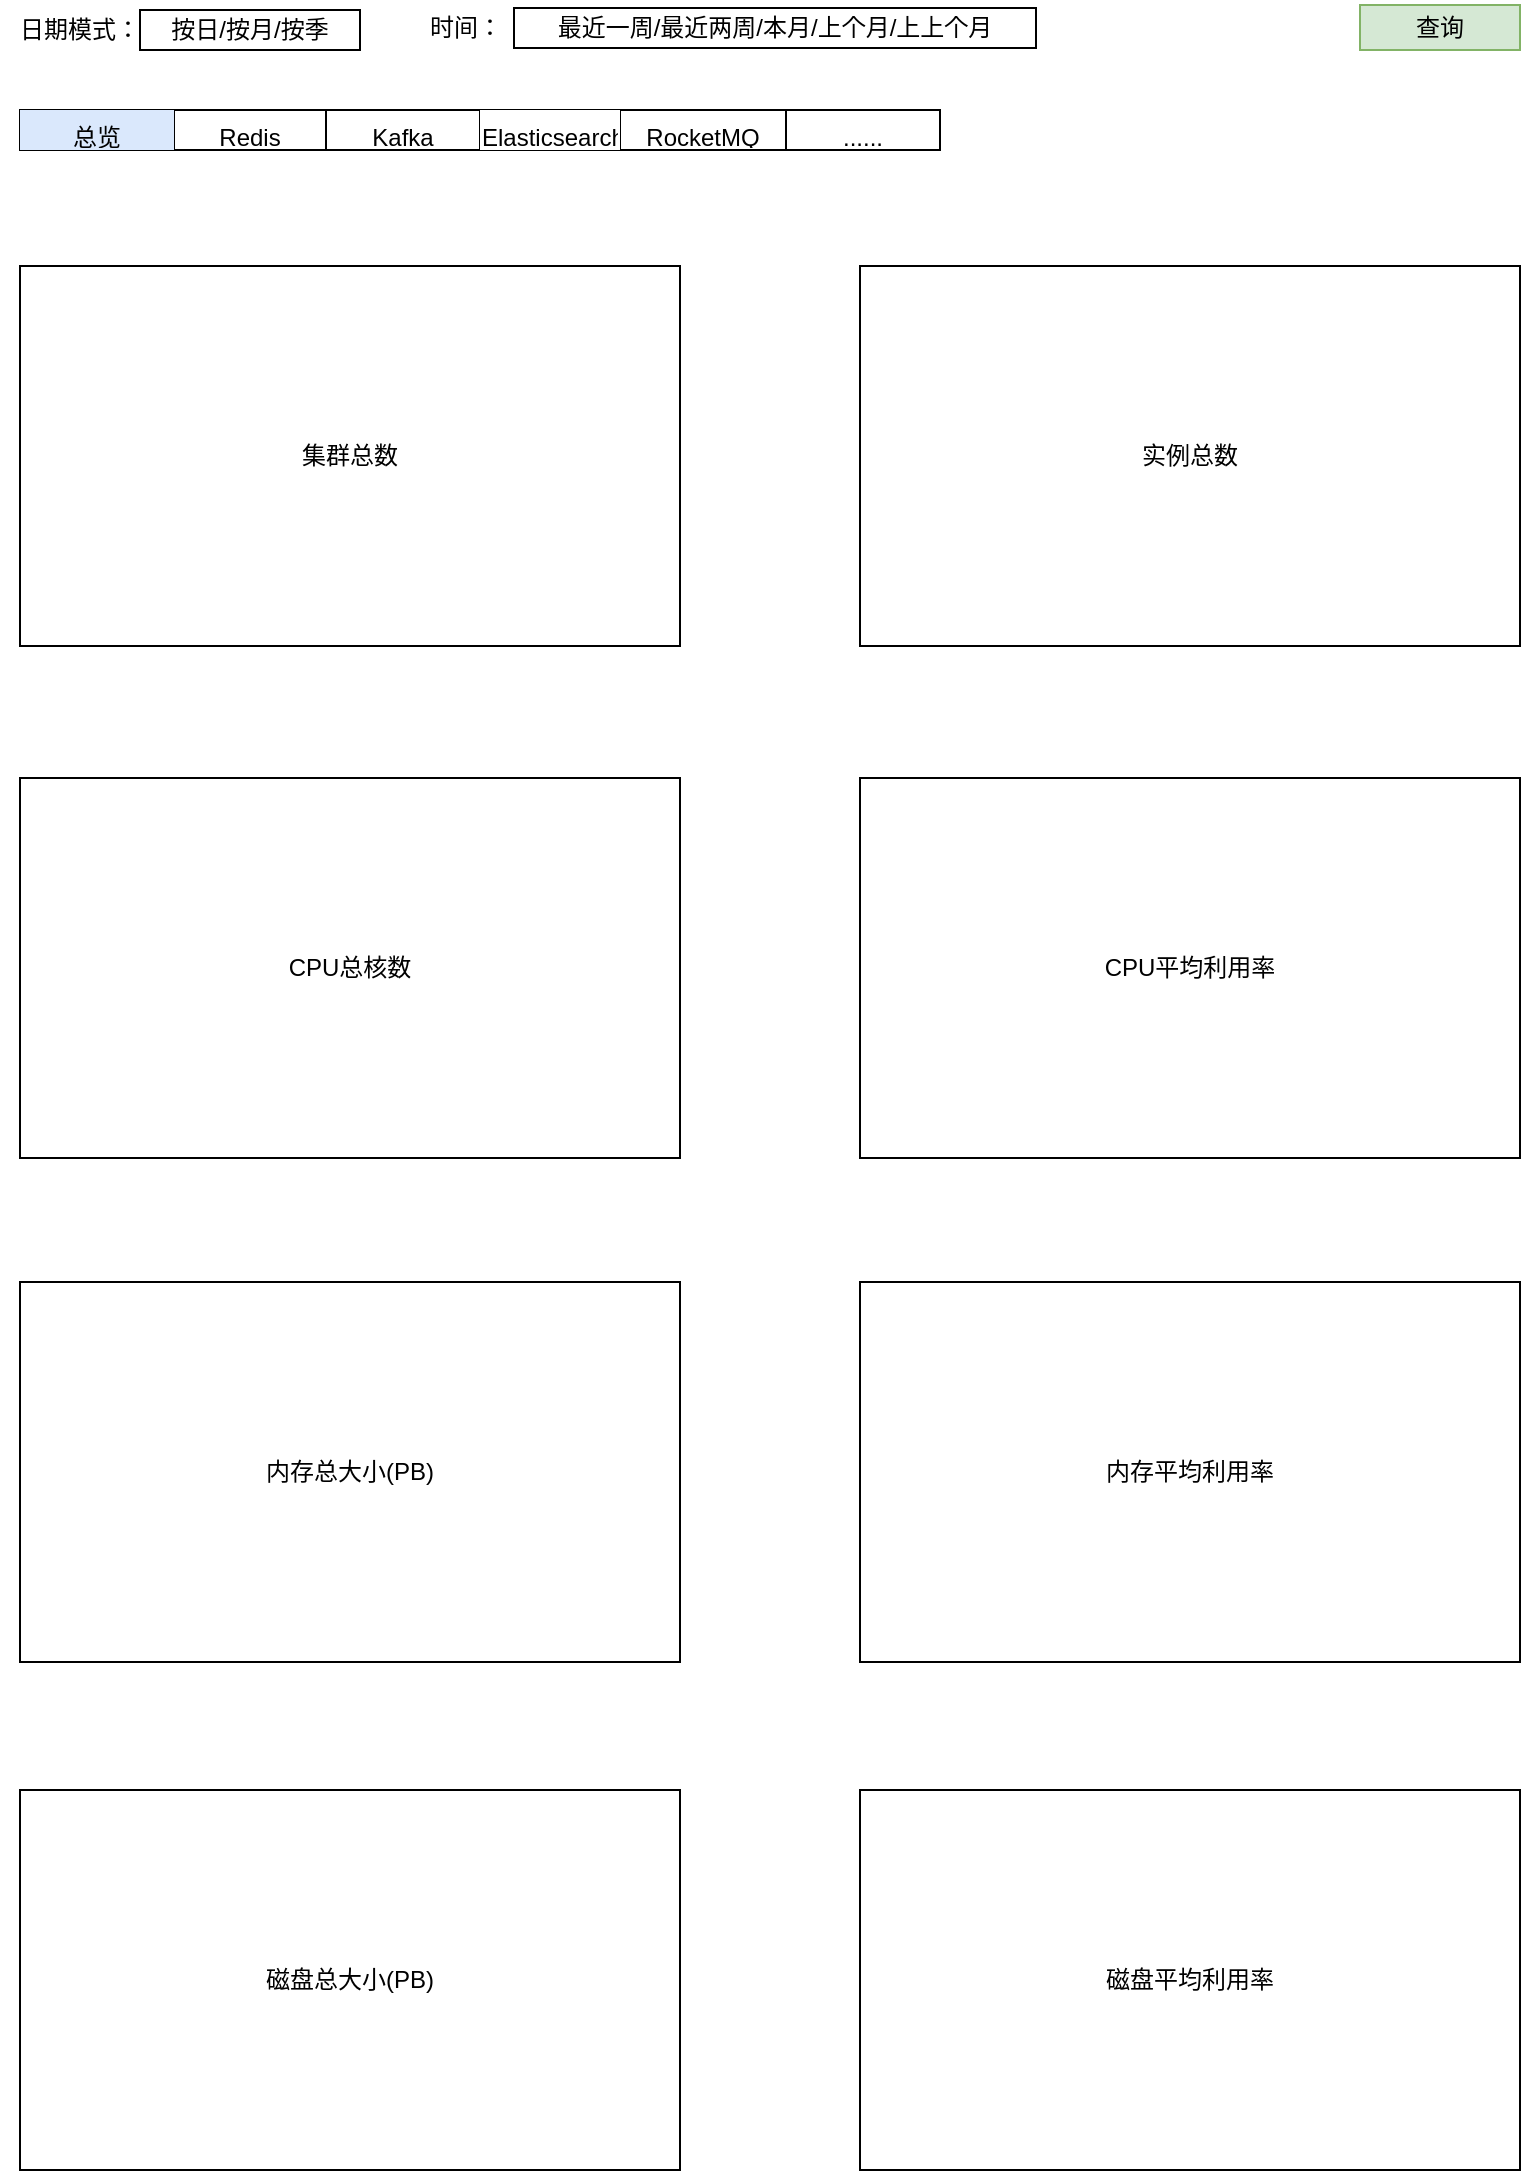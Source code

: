 <mxfile version="22.0.8" type="github">
  <diagram name="第 1 页" id="tmyF7SlPsl8rCP0N53rC">
    <mxGraphModel dx="1434" dy="1873" grid="1" gridSize="10" guides="1" tooltips="1" connect="1" arrows="1" fold="1" page="1" pageScale="1" pageWidth="827" pageHeight="1169" math="0" shadow="0">
      <root>
        <mxCell id="0" />
        <mxCell id="1" parent="0" />
        <mxCell id="cnZNmyKkZTTiQ0E7COry-2" value="按日/按月/按季" style="rounded=0;whiteSpace=wrap;html=1;" vertex="1" parent="1">
          <mxGeometry x="94" y="-1150" width="110" height="20" as="geometry" />
        </mxCell>
        <mxCell id="cnZNmyKkZTTiQ0E7COry-6" value="最近一周/最近两周/本月/上个月/上上个月" style="rounded=0;whiteSpace=wrap;html=1;" vertex="1" parent="1">
          <mxGeometry x="281" y="-1151" width="261" height="20" as="geometry" />
        </mxCell>
        <mxCell id="cnZNmyKkZTTiQ0E7COry-7" value="日期模式：" style="text;html=1;strokeColor=none;fillColor=none;align=center;verticalAlign=middle;whiteSpace=wrap;rounded=0;" vertex="1" parent="1">
          <mxGeometry x="24" y="-1155" width="80" height="30" as="geometry" />
        </mxCell>
        <mxCell id="cnZNmyKkZTTiQ0E7COry-8" value="时间：" style="text;html=1;strokeColor=none;fillColor=none;align=center;verticalAlign=middle;whiteSpace=wrap;rounded=0;" vertex="1" parent="1">
          <mxGeometry x="234" y="-1154" width="46" height="25" as="geometry" />
        </mxCell>
        <mxCell id="cnZNmyKkZTTiQ0E7COry-9" value="查询" style="text;html=1;strokeColor=#82b366;fillColor=#d5e8d4;align=center;verticalAlign=middle;whiteSpace=wrap;rounded=0;" vertex="1" parent="1">
          <mxGeometry x="704" y="-1152.5" width="80" height="22.5" as="geometry" />
        </mxCell>
        <mxCell id="cnZNmyKkZTTiQ0E7COry-12" value="集群总数" style="rounded=0;whiteSpace=wrap;html=1;" vertex="1" parent="1">
          <mxGeometry x="34" y="-1022" width="330" height="190" as="geometry" />
        </mxCell>
        <mxCell id="cnZNmyKkZTTiQ0E7COry-13" value="实例总数" style="rounded=0;whiteSpace=wrap;html=1;" vertex="1" parent="1">
          <mxGeometry x="454" y="-1022" width="330" height="190" as="geometry" />
        </mxCell>
        <mxCell id="cnZNmyKkZTTiQ0E7COry-14" value="CPU总核数" style="rounded=0;whiteSpace=wrap;html=1;" vertex="1" parent="1">
          <mxGeometry x="34" y="-766" width="330" height="190" as="geometry" />
        </mxCell>
        <mxCell id="cnZNmyKkZTTiQ0E7COry-15" value="CPU平均利用率" style="rounded=0;whiteSpace=wrap;html=1;" vertex="1" parent="1">
          <mxGeometry x="454" y="-766" width="330" height="190" as="geometry" />
        </mxCell>
        <mxCell id="cnZNmyKkZTTiQ0E7COry-16" value="内存总大小(PB)" style="rounded=0;whiteSpace=wrap;html=1;" vertex="1" parent="1">
          <mxGeometry x="34" y="-514" width="330" height="190" as="geometry" />
        </mxCell>
        <mxCell id="cnZNmyKkZTTiQ0E7COry-17" value="内存平均利用率" style="rounded=0;whiteSpace=wrap;html=1;" vertex="1" parent="1">
          <mxGeometry x="454" y="-514" width="330" height="190" as="geometry" />
        </mxCell>
        <mxCell id="cnZNmyKkZTTiQ0E7COry-18" value="磁盘总大小(PB)" style="rounded=0;whiteSpace=wrap;html=1;" vertex="1" parent="1">
          <mxGeometry x="34" y="-260" width="330" height="190" as="geometry" />
        </mxCell>
        <mxCell id="cnZNmyKkZTTiQ0E7COry-19" value="磁盘平均利用率" style="rounded=0;whiteSpace=wrap;html=1;" vertex="1" parent="1">
          <mxGeometry x="454" y="-260" width="330" height="190" as="geometry" />
        </mxCell>
        <mxCell id="cnZNmyKkZTTiQ0E7COry-22" value="" style="shape=table;startSize=0;container=1;collapsible=0;childLayout=tableLayout;fontSize=16;" vertex="1" parent="1">
          <mxGeometry x="34" y="-1100" width="230" height="20" as="geometry" />
        </mxCell>
        <mxCell id="cnZNmyKkZTTiQ0E7COry-31" value="" style="shape=tableRow;horizontal=0;startSize=0;swimlaneHead=0;swimlaneBody=0;strokeColor=inherit;top=0;left=0;bottom=0;right=0;collapsible=0;dropTarget=0;fillColor=none;points=[[0,0.5],[1,0.5]];portConstraint=eastwest;fontSize=16;" vertex="1" parent="cnZNmyKkZTTiQ0E7COry-22">
          <mxGeometry width="230" height="20" as="geometry" />
        </mxCell>
        <mxCell id="cnZNmyKkZTTiQ0E7COry-32" value="&lt;font style=&quot;font-size: 12px;&quot;&gt;总览&lt;/font&gt;" style="shape=partialRectangle;html=1;whiteSpace=wrap;connectable=0;strokeColor=#6c8ebf;overflow=hidden;fillColor=#dae8fc;top=0;left=0;bottom=0;right=0;pointerEvents=1;fontSize=16;" vertex="1" parent="cnZNmyKkZTTiQ0E7COry-31">
          <mxGeometry width="77" height="20" as="geometry">
            <mxRectangle width="77" height="20" as="alternateBounds" />
          </mxGeometry>
        </mxCell>
        <mxCell id="cnZNmyKkZTTiQ0E7COry-33" value="&lt;font style=&quot;font-size: 12px;&quot;&gt;Redis&lt;/font&gt;" style="shape=partialRectangle;html=1;whiteSpace=wrap;connectable=0;strokeColor=inherit;overflow=hidden;fillColor=none;top=0;left=0;bottom=0;right=0;pointerEvents=1;fontSize=16;" vertex="1" parent="cnZNmyKkZTTiQ0E7COry-31">
          <mxGeometry x="77" width="76" height="20" as="geometry">
            <mxRectangle width="76" height="20" as="alternateBounds" />
          </mxGeometry>
        </mxCell>
        <mxCell id="cnZNmyKkZTTiQ0E7COry-34" value="&lt;font style=&quot;font-size: 12px;&quot;&gt;Kafka&lt;/font&gt;" style="shape=partialRectangle;html=1;whiteSpace=wrap;connectable=0;strokeColor=inherit;overflow=hidden;fillColor=none;top=0;left=0;bottom=0;right=0;pointerEvents=1;fontSize=16;" vertex="1" parent="cnZNmyKkZTTiQ0E7COry-31">
          <mxGeometry x="153" width="77" height="20" as="geometry">
            <mxRectangle width="77" height="20" as="alternateBounds" />
          </mxGeometry>
        </mxCell>
        <mxCell id="cnZNmyKkZTTiQ0E7COry-37" value="" style="shape=table;startSize=0;container=1;collapsible=0;childLayout=tableLayout;fontSize=16;" vertex="1" parent="1">
          <mxGeometry x="264" y="-1100" width="230" height="20" as="geometry" />
        </mxCell>
        <mxCell id="cnZNmyKkZTTiQ0E7COry-38" value="" style="shape=tableRow;horizontal=0;startSize=0;swimlaneHead=0;swimlaneBody=0;strokeColor=inherit;top=0;left=0;bottom=0;right=0;collapsible=0;dropTarget=0;fillColor=none;points=[[0,0.5],[1,0.5]];portConstraint=eastwest;fontSize=16;" vertex="1" parent="cnZNmyKkZTTiQ0E7COry-37">
          <mxGeometry width="230" height="20" as="geometry" />
        </mxCell>
        <mxCell id="cnZNmyKkZTTiQ0E7COry-39" value="&lt;font style=&quot;font-size: 12px;&quot;&gt;Elasticsearch&lt;/font&gt;" style="shape=partialRectangle;html=1;whiteSpace=wrap;connectable=0;overflow=hidden;top=0;left=0;bottom=0;right=0;pointerEvents=1;fontSize=16;" vertex="1" parent="cnZNmyKkZTTiQ0E7COry-38">
          <mxGeometry width="70" height="20" as="geometry">
            <mxRectangle width="70" height="20" as="alternateBounds" />
          </mxGeometry>
        </mxCell>
        <mxCell id="cnZNmyKkZTTiQ0E7COry-40" value="&lt;font style=&quot;font-size: 12px;&quot;&gt;RocketMQ&lt;/font&gt;" style="shape=partialRectangle;html=1;whiteSpace=wrap;connectable=0;strokeColor=inherit;overflow=hidden;fillColor=none;top=0;left=0;bottom=0;right=0;pointerEvents=1;fontSize=16;" vertex="1" parent="cnZNmyKkZTTiQ0E7COry-38">
          <mxGeometry x="70" width="83" height="20" as="geometry">
            <mxRectangle width="83" height="20" as="alternateBounds" />
          </mxGeometry>
        </mxCell>
        <mxCell id="cnZNmyKkZTTiQ0E7COry-41" value="&lt;span style=&quot;font-size: 12px;&quot;&gt;......&lt;/span&gt;" style="shape=partialRectangle;html=1;whiteSpace=wrap;connectable=0;strokeColor=inherit;overflow=hidden;fillColor=none;top=0;left=0;bottom=0;right=0;pointerEvents=1;fontSize=16;" vertex="1" parent="cnZNmyKkZTTiQ0E7COry-38">
          <mxGeometry x="153" width="77" height="20" as="geometry">
            <mxRectangle width="77" height="20" as="alternateBounds" />
          </mxGeometry>
        </mxCell>
      </root>
    </mxGraphModel>
  </diagram>
</mxfile>
